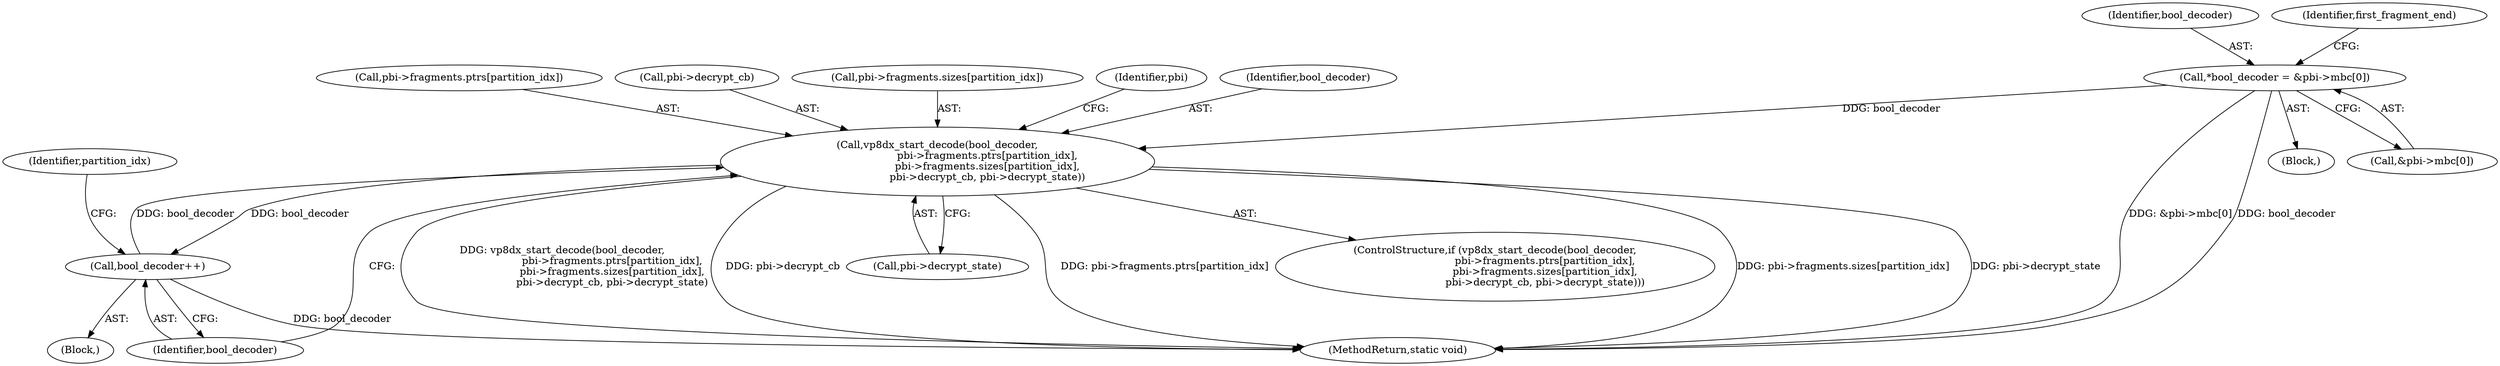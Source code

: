 digraph "0_Android_6886e8e0a9db2dbad723dc37a548233e004b33bc@array" {
"1000112" [label="(Call,*bool_decoder = &pbi->mbc[0])"];
"1000378" [label="(Call,vp8dx_start_decode(bool_decoder,\n                               pbi->fragments.ptrs[partition_idx],\n                               pbi->fragments.sizes[partition_idx],\n                               pbi->decrypt_cb, pbi->decrypt_state))"];
"1000410" [label="(Call,bool_decoder++)"];
"1000410" [label="(Call,bool_decoder++)"];
"1000113" [label="(Identifier,bool_decoder)"];
"1000411" [label="(Identifier,bool_decoder)"];
"1000125" [label="(Identifier,first_fragment_end)"];
"1000380" [label="(Call,pbi->fragments.ptrs[partition_idx])"];
"1000376" [label="(Block,)"];
"1000378" [label="(Call,vp8dx_start_decode(bool_decoder,\n                               pbi->fragments.ptrs[partition_idx],\n                               pbi->fragments.sizes[partition_idx],\n                               pbi->decrypt_cb, pbi->decrypt_state))"];
"1000375" [label="(Identifier,partition_idx)"];
"1000114" [label="(Call,&pbi->mbc[0])"];
"1000427" [label="(MethodReturn,static void)"];
"1000394" [label="(Call,pbi->decrypt_cb)"];
"1000112" [label="(Call,*bool_decoder = &pbi->mbc[0])"];
"1000377" [label="(ControlStructure,if (vp8dx_start_decode(bool_decoder,\n                               pbi->fragments.ptrs[partition_idx],\n                               pbi->fragments.sizes[partition_idx],\n                               pbi->decrypt_cb, pbi->decrypt_state)))"];
"1000110" [label="(Block,)"];
"1000387" [label="(Call,pbi->fragments.sizes[partition_idx])"];
"1000404" [label="(Identifier,pbi)"];
"1000379" [label="(Identifier,bool_decoder)"];
"1000397" [label="(Call,pbi->decrypt_state)"];
"1000112" -> "1000110"  [label="AST: "];
"1000112" -> "1000114"  [label="CFG: "];
"1000113" -> "1000112"  [label="AST: "];
"1000114" -> "1000112"  [label="AST: "];
"1000125" -> "1000112"  [label="CFG: "];
"1000112" -> "1000427"  [label="DDG: &pbi->mbc[0]"];
"1000112" -> "1000427"  [label="DDG: bool_decoder"];
"1000112" -> "1000378"  [label="DDG: bool_decoder"];
"1000378" -> "1000377"  [label="AST: "];
"1000378" -> "1000397"  [label="CFG: "];
"1000379" -> "1000378"  [label="AST: "];
"1000380" -> "1000378"  [label="AST: "];
"1000387" -> "1000378"  [label="AST: "];
"1000394" -> "1000378"  [label="AST: "];
"1000397" -> "1000378"  [label="AST: "];
"1000404" -> "1000378"  [label="CFG: "];
"1000411" -> "1000378"  [label="CFG: "];
"1000378" -> "1000427"  [label="DDG: pbi->decrypt_state"];
"1000378" -> "1000427"  [label="DDG: pbi->decrypt_cb"];
"1000378" -> "1000427"  [label="DDG: pbi->fragments.ptrs[partition_idx]"];
"1000378" -> "1000427"  [label="DDG: pbi->fragments.sizes[partition_idx]"];
"1000378" -> "1000427"  [label="DDG: vp8dx_start_decode(bool_decoder,\n                               pbi->fragments.ptrs[partition_idx],\n                               pbi->fragments.sizes[partition_idx],\n                               pbi->decrypt_cb, pbi->decrypt_state)"];
"1000410" -> "1000378"  [label="DDG: bool_decoder"];
"1000378" -> "1000410"  [label="DDG: bool_decoder"];
"1000410" -> "1000376"  [label="AST: "];
"1000410" -> "1000411"  [label="CFG: "];
"1000411" -> "1000410"  [label="AST: "];
"1000375" -> "1000410"  [label="CFG: "];
"1000410" -> "1000427"  [label="DDG: bool_decoder"];
}
